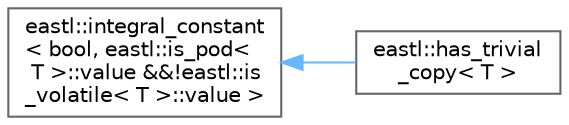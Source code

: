 digraph "类继承关系图"
{
 // LATEX_PDF_SIZE
  bgcolor="transparent";
  edge [fontname=Helvetica,fontsize=10,labelfontname=Helvetica,labelfontsize=10];
  node [fontname=Helvetica,fontsize=10,shape=box,height=0.2,width=0.4];
  rankdir="LR";
  Node0 [id="Node000000",label="eastl::integral_constant\l\< bool, eastl::is_pod\<\l T \>::value &&!eastl::is\l_volatile\< T \>::value \>",height=0.2,width=0.4,color="grey40", fillcolor="white", style="filled",URL="$structeastl_1_1integral__constant.html",tooltip=" "];
  Node0 -> Node1 [id="edge762_Node000000_Node000001",dir="back",color="steelblue1",style="solid",tooltip=" "];
  Node1 [id="Node000001",label="eastl::has_trivial\l_copy\< T \>",height=0.2,width=0.4,color="grey40", fillcolor="white", style="filled",URL="$structeastl_1_1has__trivial__copy.html",tooltip=" "];
}
